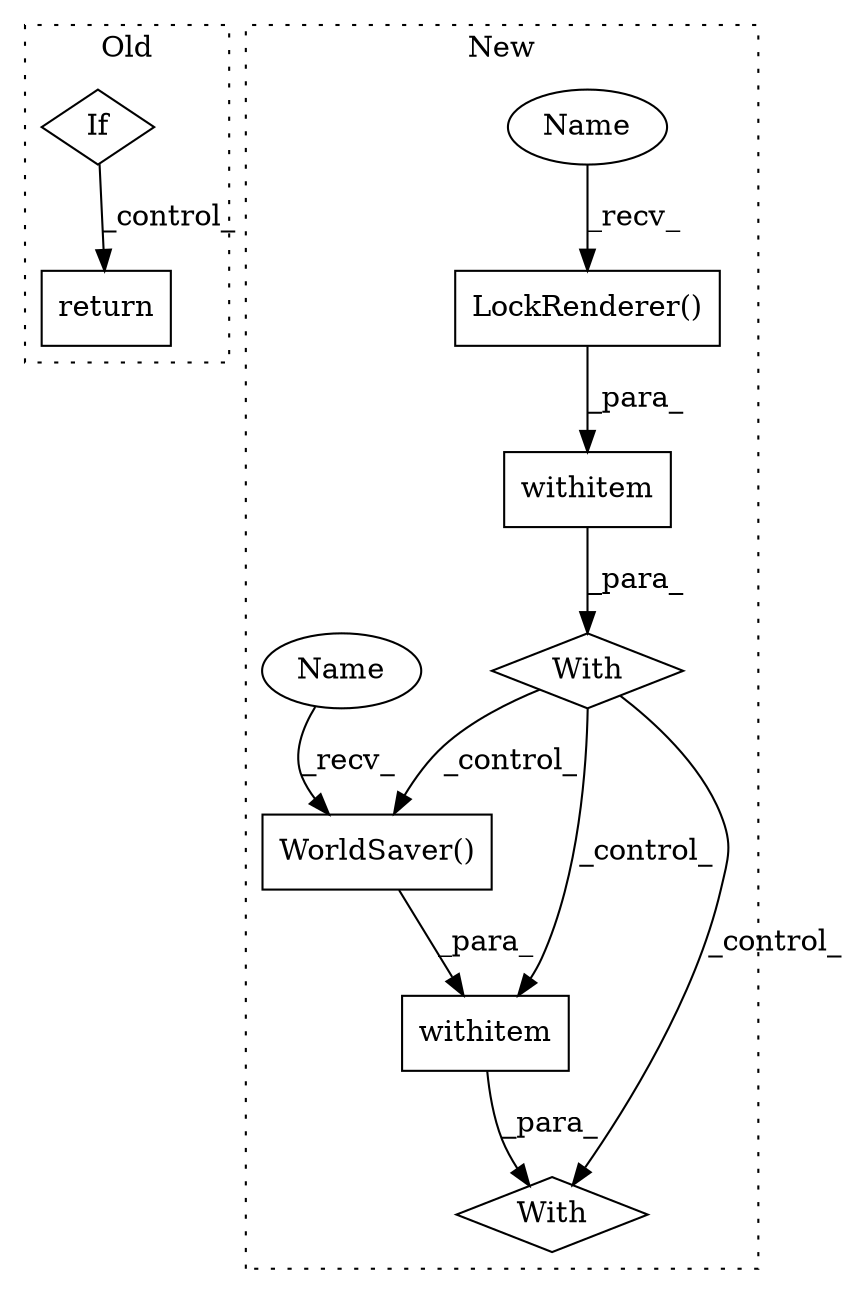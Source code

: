digraph G {
subgraph cluster0 {
1 [label="If" a="96" s="3565" l="3" shape="diamond"];
8 [label="return" a="93" s="3594" l="6" shape="box"];
label = "Old";
style="dotted";
}
subgraph cluster1 {
2 [label="WorldSaver()" a="75" s="3552" l="30" shape="box"];
3 [label="LockRenderer()" a="75" s="3518" l="32" shape="box"];
4 [label="With" a="39" s="3513,3535" l="5,17" shape="diamond"];
5 [label="withitem" a="49" s="3552" l="17" shape="box"];
6 [label="With" a="39" s="3552,3569" l="0,27" shape="diamond"];
7 [label="withitem" a="49" s="3518" l="17" shape="box"];
9 [label="Name" a="87" s="3518" l="17" shape="ellipse"];
10 [label="Name" a="87" s="3552" l="17" shape="ellipse"];
label = "New";
style="dotted";
}
1 -> 8 [label="_control_"];
2 -> 5 [label="_para_"];
3 -> 7 [label="_para_"];
4 -> 5 [label="_control_"];
4 -> 6 [label="_control_"];
4 -> 2 [label="_control_"];
5 -> 6 [label="_para_"];
7 -> 4 [label="_para_"];
9 -> 3 [label="_recv_"];
10 -> 2 [label="_recv_"];
}